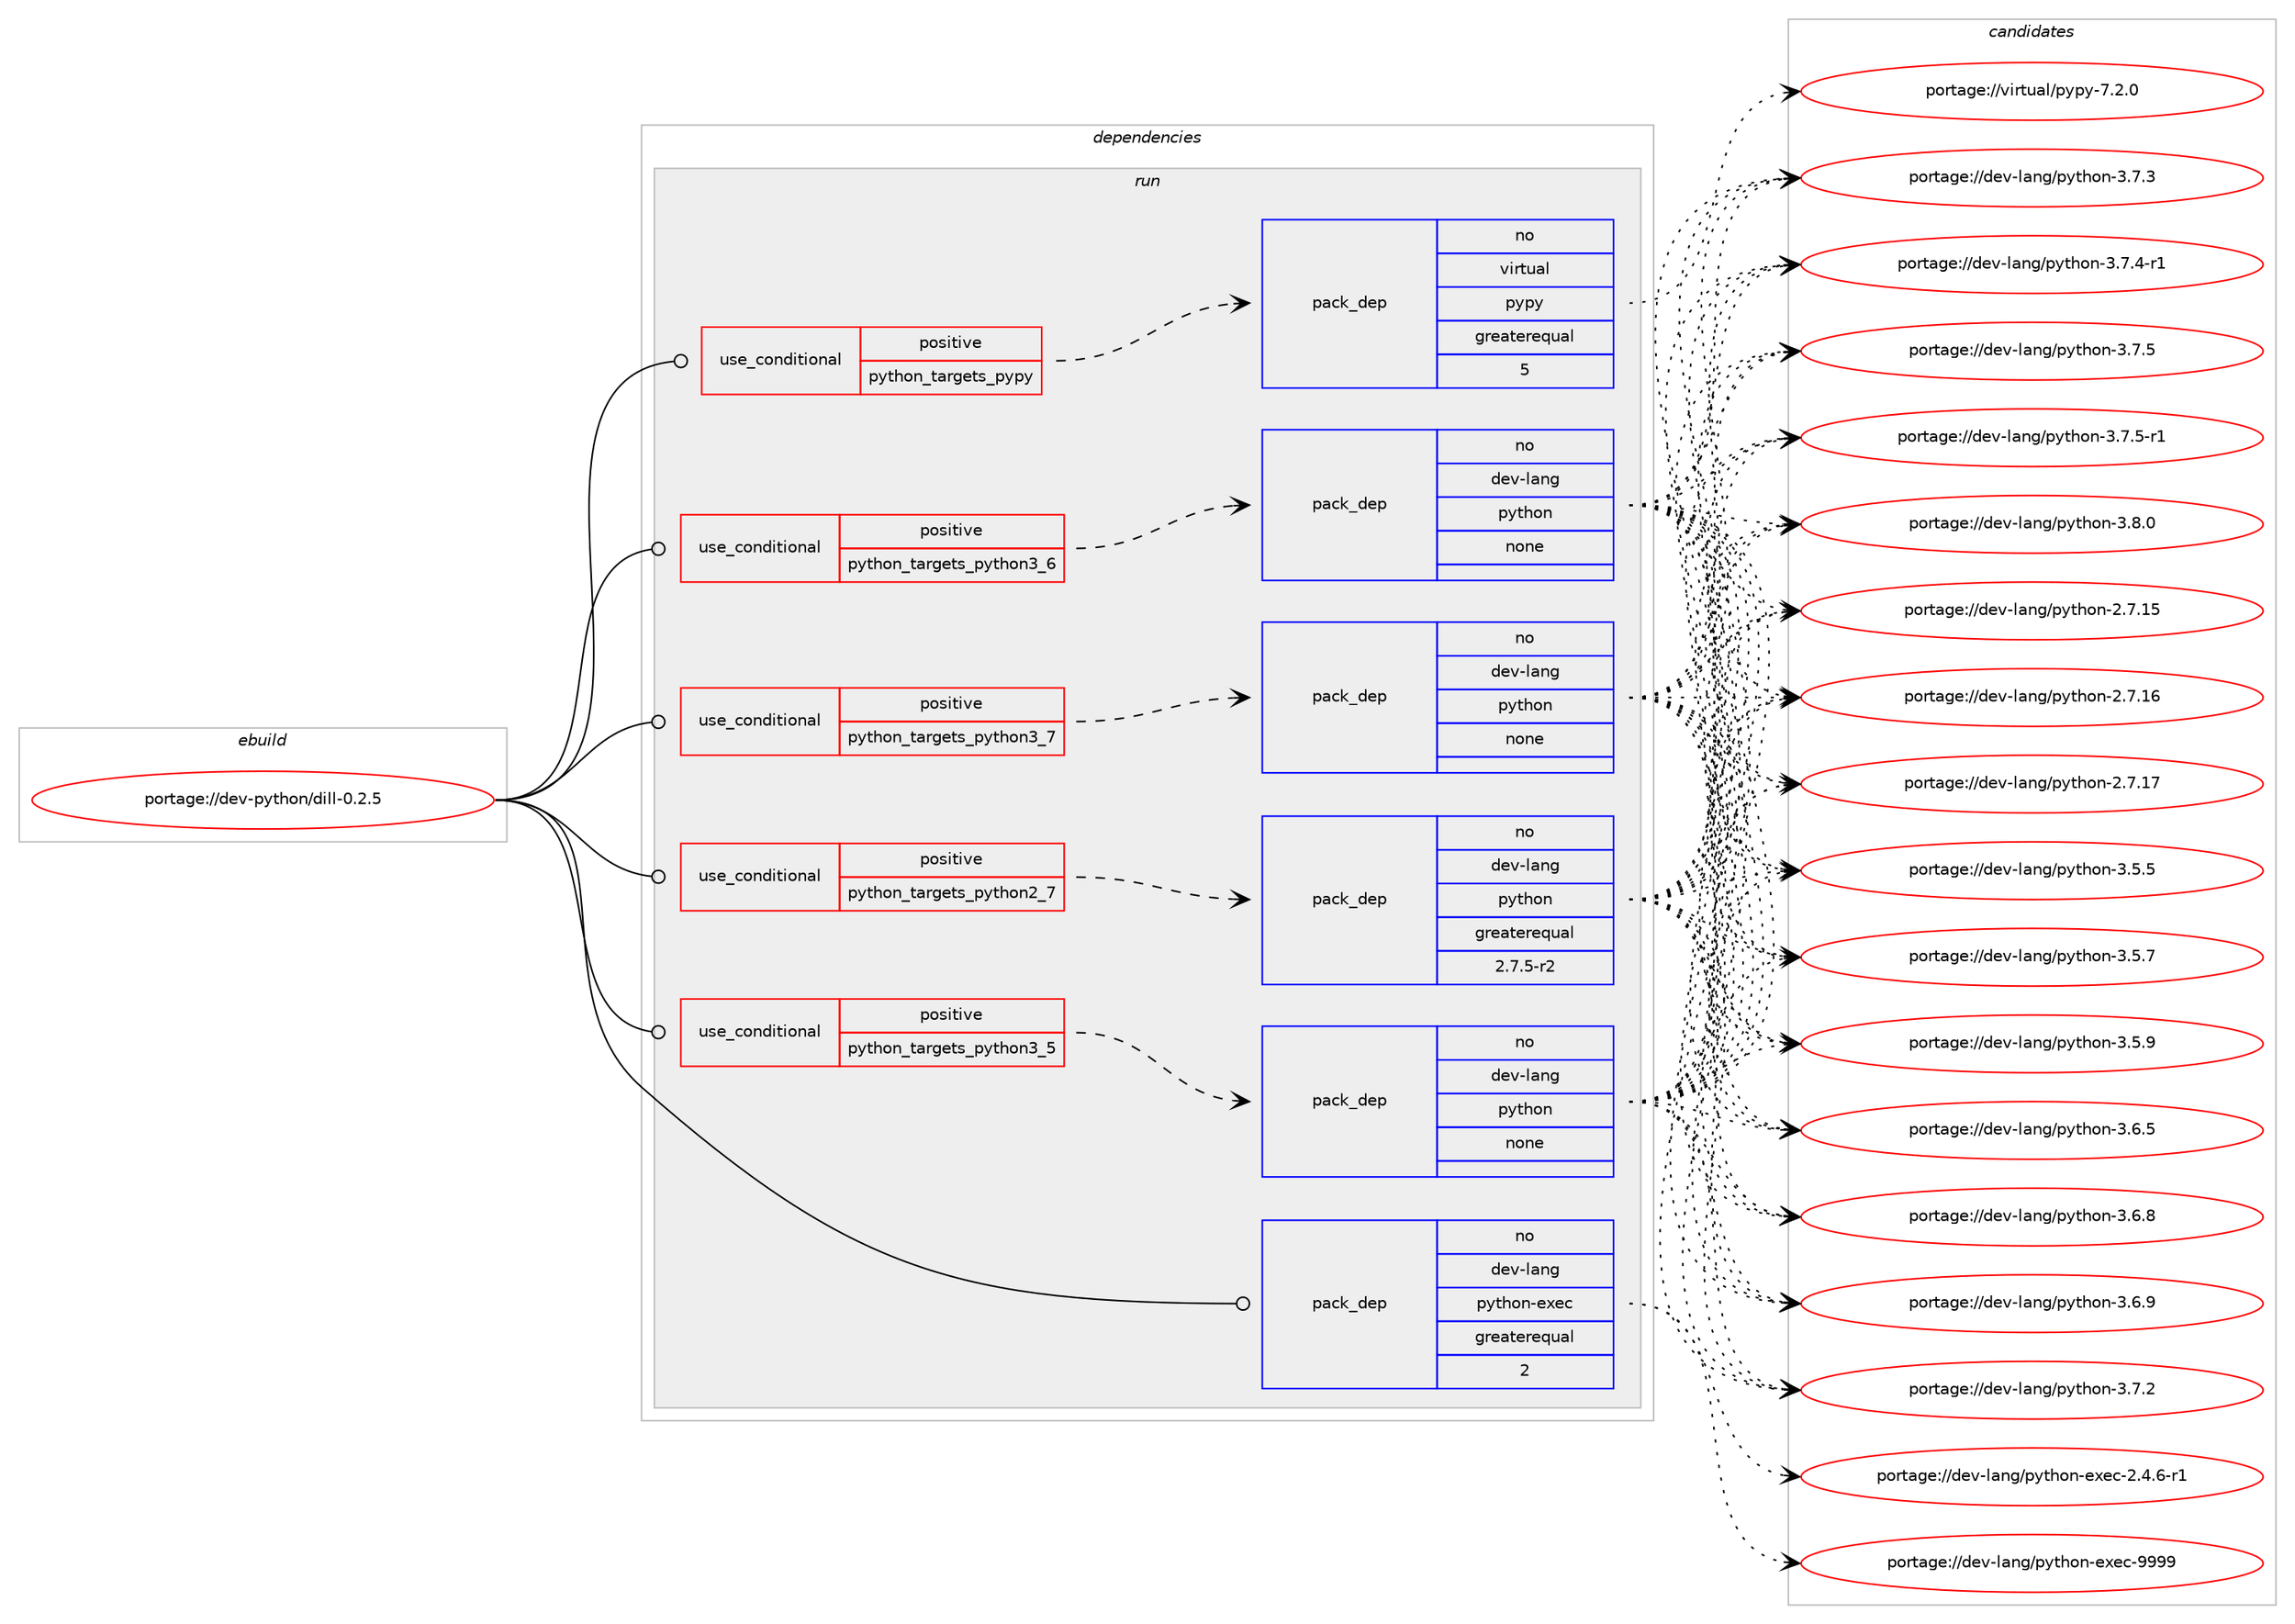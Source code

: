 digraph prolog {

# *************
# Graph options
# *************

newrank=true;
concentrate=true;
compound=true;
graph [rankdir=LR,fontname=Helvetica,fontsize=10,ranksep=1.5];#, ranksep=2.5, nodesep=0.2];
edge  [arrowhead=vee];
node  [fontname=Helvetica,fontsize=10];

# **********
# The ebuild
# **********

subgraph cluster_leftcol {
color=gray;
rank=same;
label=<<i>ebuild</i>>;
id [label="portage://dev-python/dill-0.2.5", color=red, width=4, href="../dev-python/dill-0.2.5.svg"];
}

# ****************
# The dependencies
# ****************

subgraph cluster_midcol {
color=gray;
label=<<i>dependencies</i>>;
subgraph cluster_compile {
fillcolor="#eeeeee";
style=filled;
label=<<i>compile</i>>;
}
subgraph cluster_compileandrun {
fillcolor="#eeeeee";
style=filled;
label=<<i>compile and run</i>>;
}
subgraph cluster_run {
fillcolor="#eeeeee";
style=filled;
label=<<i>run</i>>;
subgraph cond27599 {
dependency136154 [label=<<TABLE BORDER="0" CELLBORDER="1" CELLSPACING="0" CELLPADDING="4"><TR><TD ROWSPAN="3" CELLPADDING="10">use_conditional</TD></TR><TR><TD>positive</TD></TR><TR><TD>python_targets_pypy</TD></TR></TABLE>>, shape=none, color=red];
subgraph pack105240 {
dependency136155 [label=<<TABLE BORDER="0" CELLBORDER="1" CELLSPACING="0" CELLPADDING="4" WIDTH="220"><TR><TD ROWSPAN="6" CELLPADDING="30">pack_dep</TD></TR><TR><TD WIDTH="110">no</TD></TR><TR><TD>virtual</TD></TR><TR><TD>pypy</TD></TR><TR><TD>greaterequal</TD></TR><TR><TD>5</TD></TR></TABLE>>, shape=none, color=blue];
}
dependency136154:e -> dependency136155:w [weight=20,style="dashed",arrowhead="vee"];
}
id:e -> dependency136154:w [weight=20,style="solid",arrowhead="odot"];
subgraph cond27600 {
dependency136156 [label=<<TABLE BORDER="0" CELLBORDER="1" CELLSPACING="0" CELLPADDING="4"><TR><TD ROWSPAN="3" CELLPADDING="10">use_conditional</TD></TR><TR><TD>positive</TD></TR><TR><TD>python_targets_python2_7</TD></TR></TABLE>>, shape=none, color=red];
subgraph pack105241 {
dependency136157 [label=<<TABLE BORDER="0" CELLBORDER="1" CELLSPACING="0" CELLPADDING="4" WIDTH="220"><TR><TD ROWSPAN="6" CELLPADDING="30">pack_dep</TD></TR><TR><TD WIDTH="110">no</TD></TR><TR><TD>dev-lang</TD></TR><TR><TD>python</TD></TR><TR><TD>greaterequal</TD></TR><TR><TD>2.7.5-r2</TD></TR></TABLE>>, shape=none, color=blue];
}
dependency136156:e -> dependency136157:w [weight=20,style="dashed",arrowhead="vee"];
}
id:e -> dependency136156:w [weight=20,style="solid",arrowhead="odot"];
subgraph cond27601 {
dependency136158 [label=<<TABLE BORDER="0" CELLBORDER="1" CELLSPACING="0" CELLPADDING="4"><TR><TD ROWSPAN="3" CELLPADDING="10">use_conditional</TD></TR><TR><TD>positive</TD></TR><TR><TD>python_targets_python3_5</TD></TR></TABLE>>, shape=none, color=red];
subgraph pack105242 {
dependency136159 [label=<<TABLE BORDER="0" CELLBORDER="1" CELLSPACING="0" CELLPADDING="4" WIDTH="220"><TR><TD ROWSPAN="6" CELLPADDING="30">pack_dep</TD></TR><TR><TD WIDTH="110">no</TD></TR><TR><TD>dev-lang</TD></TR><TR><TD>python</TD></TR><TR><TD>none</TD></TR><TR><TD></TD></TR></TABLE>>, shape=none, color=blue];
}
dependency136158:e -> dependency136159:w [weight=20,style="dashed",arrowhead="vee"];
}
id:e -> dependency136158:w [weight=20,style="solid",arrowhead="odot"];
subgraph cond27602 {
dependency136160 [label=<<TABLE BORDER="0" CELLBORDER="1" CELLSPACING="0" CELLPADDING="4"><TR><TD ROWSPAN="3" CELLPADDING="10">use_conditional</TD></TR><TR><TD>positive</TD></TR><TR><TD>python_targets_python3_6</TD></TR></TABLE>>, shape=none, color=red];
subgraph pack105243 {
dependency136161 [label=<<TABLE BORDER="0" CELLBORDER="1" CELLSPACING="0" CELLPADDING="4" WIDTH="220"><TR><TD ROWSPAN="6" CELLPADDING="30">pack_dep</TD></TR><TR><TD WIDTH="110">no</TD></TR><TR><TD>dev-lang</TD></TR><TR><TD>python</TD></TR><TR><TD>none</TD></TR><TR><TD></TD></TR></TABLE>>, shape=none, color=blue];
}
dependency136160:e -> dependency136161:w [weight=20,style="dashed",arrowhead="vee"];
}
id:e -> dependency136160:w [weight=20,style="solid",arrowhead="odot"];
subgraph cond27603 {
dependency136162 [label=<<TABLE BORDER="0" CELLBORDER="1" CELLSPACING="0" CELLPADDING="4"><TR><TD ROWSPAN="3" CELLPADDING="10">use_conditional</TD></TR><TR><TD>positive</TD></TR><TR><TD>python_targets_python3_7</TD></TR></TABLE>>, shape=none, color=red];
subgraph pack105244 {
dependency136163 [label=<<TABLE BORDER="0" CELLBORDER="1" CELLSPACING="0" CELLPADDING="4" WIDTH="220"><TR><TD ROWSPAN="6" CELLPADDING="30">pack_dep</TD></TR><TR><TD WIDTH="110">no</TD></TR><TR><TD>dev-lang</TD></TR><TR><TD>python</TD></TR><TR><TD>none</TD></TR><TR><TD></TD></TR></TABLE>>, shape=none, color=blue];
}
dependency136162:e -> dependency136163:w [weight=20,style="dashed",arrowhead="vee"];
}
id:e -> dependency136162:w [weight=20,style="solid",arrowhead="odot"];
subgraph pack105245 {
dependency136164 [label=<<TABLE BORDER="0" CELLBORDER="1" CELLSPACING="0" CELLPADDING="4" WIDTH="220"><TR><TD ROWSPAN="6" CELLPADDING="30">pack_dep</TD></TR><TR><TD WIDTH="110">no</TD></TR><TR><TD>dev-lang</TD></TR><TR><TD>python-exec</TD></TR><TR><TD>greaterequal</TD></TR><TR><TD>2</TD></TR></TABLE>>, shape=none, color=blue];
}
id:e -> dependency136164:w [weight=20,style="solid",arrowhead="odot"];
}
}

# **************
# The candidates
# **************

subgraph cluster_choices {
rank=same;
color=gray;
label=<<i>candidates</i>>;

subgraph choice105240 {
color=black;
nodesep=1;
choiceportage1181051141161179710847112121112121455546504648 [label="portage://virtual/pypy-7.2.0", color=red, width=4,href="../virtual/pypy-7.2.0.svg"];
dependency136155:e -> choiceportage1181051141161179710847112121112121455546504648:w [style=dotted,weight="100"];
}
subgraph choice105241 {
color=black;
nodesep=1;
choiceportage10010111845108971101034711212111610411111045504655464953 [label="portage://dev-lang/python-2.7.15", color=red, width=4,href="../dev-lang/python-2.7.15.svg"];
choiceportage10010111845108971101034711212111610411111045504655464954 [label="portage://dev-lang/python-2.7.16", color=red, width=4,href="../dev-lang/python-2.7.16.svg"];
choiceportage10010111845108971101034711212111610411111045504655464955 [label="portage://dev-lang/python-2.7.17", color=red, width=4,href="../dev-lang/python-2.7.17.svg"];
choiceportage100101118451089711010347112121116104111110455146534653 [label="portage://dev-lang/python-3.5.5", color=red, width=4,href="../dev-lang/python-3.5.5.svg"];
choiceportage100101118451089711010347112121116104111110455146534655 [label="portage://dev-lang/python-3.5.7", color=red, width=4,href="../dev-lang/python-3.5.7.svg"];
choiceportage100101118451089711010347112121116104111110455146534657 [label="portage://dev-lang/python-3.5.9", color=red, width=4,href="../dev-lang/python-3.5.9.svg"];
choiceportage100101118451089711010347112121116104111110455146544653 [label="portage://dev-lang/python-3.6.5", color=red, width=4,href="../dev-lang/python-3.6.5.svg"];
choiceportage100101118451089711010347112121116104111110455146544656 [label="portage://dev-lang/python-3.6.8", color=red, width=4,href="../dev-lang/python-3.6.8.svg"];
choiceportage100101118451089711010347112121116104111110455146544657 [label="portage://dev-lang/python-3.6.9", color=red, width=4,href="../dev-lang/python-3.6.9.svg"];
choiceportage100101118451089711010347112121116104111110455146554650 [label="portage://dev-lang/python-3.7.2", color=red, width=4,href="../dev-lang/python-3.7.2.svg"];
choiceportage100101118451089711010347112121116104111110455146554651 [label="portage://dev-lang/python-3.7.3", color=red, width=4,href="../dev-lang/python-3.7.3.svg"];
choiceportage1001011184510897110103471121211161041111104551465546524511449 [label="portage://dev-lang/python-3.7.4-r1", color=red, width=4,href="../dev-lang/python-3.7.4-r1.svg"];
choiceportage100101118451089711010347112121116104111110455146554653 [label="portage://dev-lang/python-3.7.5", color=red, width=4,href="../dev-lang/python-3.7.5.svg"];
choiceportage1001011184510897110103471121211161041111104551465546534511449 [label="portage://dev-lang/python-3.7.5-r1", color=red, width=4,href="../dev-lang/python-3.7.5-r1.svg"];
choiceportage100101118451089711010347112121116104111110455146564648 [label="portage://dev-lang/python-3.8.0", color=red, width=4,href="../dev-lang/python-3.8.0.svg"];
dependency136157:e -> choiceportage10010111845108971101034711212111610411111045504655464953:w [style=dotted,weight="100"];
dependency136157:e -> choiceportage10010111845108971101034711212111610411111045504655464954:w [style=dotted,weight="100"];
dependency136157:e -> choiceportage10010111845108971101034711212111610411111045504655464955:w [style=dotted,weight="100"];
dependency136157:e -> choiceportage100101118451089711010347112121116104111110455146534653:w [style=dotted,weight="100"];
dependency136157:e -> choiceportage100101118451089711010347112121116104111110455146534655:w [style=dotted,weight="100"];
dependency136157:e -> choiceportage100101118451089711010347112121116104111110455146534657:w [style=dotted,weight="100"];
dependency136157:e -> choiceportage100101118451089711010347112121116104111110455146544653:w [style=dotted,weight="100"];
dependency136157:e -> choiceportage100101118451089711010347112121116104111110455146544656:w [style=dotted,weight="100"];
dependency136157:e -> choiceportage100101118451089711010347112121116104111110455146544657:w [style=dotted,weight="100"];
dependency136157:e -> choiceportage100101118451089711010347112121116104111110455146554650:w [style=dotted,weight="100"];
dependency136157:e -> choiceportage100101118451089711010347112121116104111110455146554651:w [style=dotted,weight="100"];
dependency136157:e -> choiceportage1001011184510897110103471121211161041111104551465546524511449:w [style=dotted,weight="100"];
dependency136157:e -> choiceportage100101118451089711010347112121116104111110455146554653:w [style=dotted,weight="100"];
dependency136157:e -> choiceportage1001011184510897110103471121211161041111104551465546534511449:w [style=dotted,weight="100"];
dependency136157:e -> choiceportage100101118451089711010347112121116104111110455146564648:w [style=dotted,weight="100"];
}
subgraph choice105242 {
color=black;
nodesep=1;
choiceportage10010111845108971101034711212111610411111045504655464953 [label="portage://dev-lang/python-2.7.15", color=red, width=4,href="../dev-lang/python-2.7.15.svg"];
choiceportage10010111845108971101034711212111610411111045504655464954 [label="portage://dev-lang/python-2.7.16", color=red, width=4,href="../dev-lang/python-2.7.16.svg"];
choiceportage10010111845108971101034711212111610411111045504655464955 [label="portage://dev-lang/python-2.7.17", color=red, width=4,href="../dev-lang/python-2.7.17.svg"];
choiceportage100101118451089711010347112121116104111110455146534653 [label="portage://dev-lang/python-3.5.5", color=red, width=4,href="../dev-lang/python-3.5.5.svg"];
choiceportage100101118451089711010347112121116104111110455146534655 [label="portage://dev-lang/python-3.5.7", color=red, width=4,href="../dev-lang/python-3.5.7.svg"];
choiceportage100101118451089711010347112121116104111110455146534657 [label="portage://dev-lang/python-3.5.9", color=red, width=4,href="../dev-lang/python-3.5.9.svg"];
choiceportage100101118451089711010347112121116104111110455146544653 [label="portage://dev-lang/python-3.6.5", color=red, width=4,href="../dev-lang/python-3.6.5.svg"];
choiceportage100101118451089711010347112121116104111110455146544656 [label="portage://dev-lang/python-3.6.8", color=red, width=4,href="../dev-lang/python-3.6.8.svg"];
choiceportage100101118451089711010347112121116104111110455146544657 [label="portage://dev-lang/python-3.6.9", color=red, width=4,href="../dev-lang/python-3.6.9.svg"];
choiceportage100101118451089711010347112121116104111110455146554650 [label="portage://dev-lang/python-3.7.2", color=red, width=4,href="../dev-lang/python-3.7.2.svg"];
choiceportage100101118451089711010347112121116104111110455146554651 [label="portage://dev-lang/python-3.7.3", color=red, width=4,href="../dev-lang/python-3.7.3.svg"];
choiceportage1001011184510897110103471121211161041111104551465546524511449 [label="portage://dev-lang/python-3.7.4-r1", color=red, width=4,href="../dev-lang/python-3.7.4-r1.svg"];
choiceportage100101118451089711010347112121116104111110455146554653 [label="portage://dev-lang/python-3.7.5", color=red, width=4,href="../dev-lang/python-3.7.5.svg"];
choiceportage1001011184510897110103471121211161041111104551465546534511449 [label="portage://dev-lang/python-3.7.5-r1", color=red, width=4,href="../dev-lang/python-3.7.5-r1.svg"];
choiceportage100101118451089711010347112121116104111110455146564648 [label="portage://dev-lang/python-3.8.0", color=red, width=4,href="../dev-lang/python-3.8.0.svg"];
dependency136159:e -> choiceportage10010111845108971101034711212111610411111045504655464953:w [style=dotted,weight="100"];
dependency136159:e -> choiceportage10010111845108971101034711212111610411111045504655464954:w [style=dotted,weight="100"];
dependency136159:e -> choiceportage10010111845108971101034711212111610411111045504655464955:w [style=dotted,weight="100"];
dependency136159:e -> choiceportage100101118451089711010347112121116104111110455146534653:w [style=dotted,weight="100"];
dependency136159:e -> choiceportage100101118451089711010347112121116104111110455146534655:w [style=dotted,weight="100"];
dependency136159:e -> choiceportage100101118451089711010347112121116104111110455146534657:w [style=dotted,weight="100"];
dependency136159:e -> choiceportage100101118451089711010347112121116104111110455146544653:w [style=dotted,weight="100"];
dependency136159:e -> choiceportage100101118451089711010347112121116104111110455146544656:w [style=dotted,weight="100"];
dependency136159:e -> choiceportage100101118451089711010347112121116104111110455146544657:w [style=dotted,weight="100"];
dependency136159:e -> choiceportage100101118451089711010347112121116104111110455146554650:w [style=dotted,weight="100"];
dependency136159:e -> choiceportage100101118451089711010347112121116104111110455146554651:w [style=dotted,weight="100"];
dependency136159:e -> choiceportage1001011184510897110103471121211161041111104551465546524511449:w [style=dotted,weight="100"];
dependency136159:e -> choiceportage100101118451089711010347112121116104111110455146554653:w [style=dotted,weight="100"];
dependency136159:e -> choiceportage1001011184510897110103471121211161041111104551465546534511449:w [style=dotted,weight="100"];
dependency136159:e -> choiceportage100101118451089711010347112121116104111110455146564648:w [style=dotted,weight="100"];
}
subgraph choice105243 {
color=black;
nodesep=1;
choiceportage10010111845108971101034711212111610411111045504655464953 [label="portage://dev-lang/python-2.7.15", color=red, width=4,href="../dev-lang/python-2.7.15.svg"];
choiceportage10010111845108971101034711212111610411111045504655464954 [label="portage://dev-lang/python-2.7.16", color=red, width=4,href="../dev-lang/python-2.7.16.svg"];
choiceportage10010111845108971101034711212111610411111045504655464955 [label="portage://dev-lang/python-2.7.17", color=red, width=4,href="../dev-lang/python-2.7.17.svg"];
choiceportage100101118451089711010347112121116104111110455146534653 [label="portage://dev-lang/python-3.5.5", color=red, width=4,href="../dev-lang/python-3.5.5.svg"];
choiceportage100101118451089711010347112121116104111110455146534655 [label="portage://dev-lang/python-3.5.7", color=red, width=4,href="../dev-lang/python-3.5.7.svg"];
choiceportage100101118451089711010347112121116104111110455146534657 [label="portage://dev-lang/python-3.5.9", color=red, width=4,href="../dev-lang/python-3.5.9.svg"];
choiceportage100101118451089711010347112121116104111110455146544653 [label="portage://dev-lang/python-3.6.5", color=red, width=4,href="../dev-lang/python-3.6.5.svg"];
choiceportage100101118451089711010347112121116104111110455146544656 [label="portage://dev-lang/python-3.6.8", color=red, width=4,href="../dev-lang/python-3.6.8.svg"];
choiceportage100101118451089711010347112121116104111110455146544657 [label="portage://dev-lang/python-3.6.9", color=red, width=4,href="../dev-lang/python-3.6.9.svg"];
choiceportage100101118451089711010347112121116104111110455146554650 [label="portage://dev-lang/python-3.7.2", color=red, width=4,href="../dev-lang/python-3.7.2.svg"];
choiceportage100101118451089711010347112121116104111110455146554651 [label="portage://dev-lang/python-3.7.3", color=red, width=4,href="../dev-lang/python-3.7.3.svg"];
choiceportage1001011184510897110103471121211161041111104551465546524511449 [label="portage://dev-lang/python-3.7.4-r1", color=red, width=4,href="../dev-lang/python-3.7.4-r1.svg"];
choiceportage100101118451089711010347112121116104111110455146554653 [label="portage://dev-lang/python-3.7.5", color=red, width=4,href="../dev-lang/python-3.7.5.svg"];
choiceportage1001011184510897110103471121211161041111104551465546534511449 [label="portage://dev-lang/python-3.7.5-r1", color=red, width=4,href="../dev-lang/python-3.7.5-r1.svg"];
choiceportage100101118451089711010347112121116104111110455146564648 [label="portage://dev-lang/python-3.8.0", color=red, width=4,href="../dev-lang/python-3.8.0.svg"];
dependency136161:e -> choiceportage10010111845108971101034711212111610411111045504655464953:w [style=dotted,weight="100"];
dependency136161:e -> choiceportage10010111845108971101034711212111610411111045504655464954:w [style=dotted,weight="100"];
dependency136161:e -> choiceportage10010111845108971101034711212111610411111045504655464955:w [style=dotted,weight="100"];
dependency136161:e -> choiceportage100101118451089711010347112121116104111110455146534653:w [style=dotted,weight="100"];
dependency136161:e -> choiceportage100101118451089711010347112121116104111110455146534655:w [style=dotted,weight="100"];
dependency136161:e -> choiceportage100101118451089711010347112121116104111110455146534657:w [style=dotted,weight="100"];
dependency136161:e -> choiceportage100101118451089711010347112121116104111110455146544653:w [style=dotted,weight="100"];
dependency136161:e -> choiceportage100101118451089711010347112121116104111110455146544656:w [style=dotted,weight="100"];
dependency136161:e -> choiceportage100101118451089711010347112121116104111110455146544657:w [style=dotted,weight="100"];
dependency136161:e -> choiceportage100101118451089711010347112121116104111110455146554650:w [style=dotted,weight="100"];
dependency136161:e -> choiceportage100101118451089711010347112121116104111110455146554651:w [style=dotted,weight="100"];
dependency136161:e -> choiceportage1001011184510897110103471121211161041111104551465546524511449:w [style=dotted,weight="100"];
dependency136161:e -> choiceportage100101118451089711010347112121116104111110455146554653:w [style=dotted,weight="100"];
dependency136161:e -> choiceportage1001011184510897110103471121211161041111104551465546534511449:w [style=dotted,weight="100"];
dependency136161:e -> choiceportage100101118451089711010347112121116104111110455146564648:w [style=dotted,weight="100"];
}
subgraph choice105244 {
color=black;
nodesep=1;
choiceportage10010111845108971101034711212111610411111045504655464953 [label="portage://dev-lang/python-2.7.15", color=red, width=4,href="../dev-lang/python-2.7.15.svg"];
choiceportage10010111845108971101034711212111610411111045504655464954 [label="portage://dev-lang/python-2.7.16", color=red, width=4,href="../dev-lang/python-2.7.16.svg"];
choiceportage10010111845108971101034711212111610411111045504655464955 [label="portage://dev-lang/python-2.7.17", color=red, width=4,href="../dev-lang/python-2.7.17.svg"];
choiceportage100101118451089711010347112121116104111110455146534653 [label="portage://dev-lang/python-3.5.5", color=red, width=4,href="../dev-lang/python-3.5.5.svg"];
choiceportage100101118451089711010347112121116104111110455146534655 [label="portage://dev-lang/python-3.5.7", color=red, width=4,href="../dev-lang/python-3.5.7.svg"];
choiceportage100101118451089711010347112121116104111110455146534657 [label="portage://dev-lang/python-3.5.9", color=red, width=4,href="../dev-lang/python-3.5.9.svg"];
choiceportage100101118451089711010347112121116104111110455146544653 [label="portage://dev-lang/python-3.6.5", color=red, width=4,href="../dev-lang/python-3.6.5.svg"];
choiceportage100101118451089711010347112121116104111110455146544656 [label="portage://dev-lang/python-3.6.8", color=red, width=4,href="../dev-lang/python-3.6.8.svg"];
choiceportage100101118451089711010347112121116104111110455146544657 [label="portage://dev-lang/python-3.6.9", color=red, width=4,href="../dev-lang/python-3.6.9.svg"];
choiceportage100101118451089711010347112121116104111110455146554650 [label="portage://dev-lang/python-3.7.2", color=red, width=4,href="../dev-lang/python-3.7.2.svg"];
choiceportage100101118451089711010347112121116104111110455146554651 [label="portage://dev-lang/python-3.7.3", color=red, width=4,href="../dev-lang/python-3.7.3.svg"];
choiceportage1001011184510897110103471121211161041111104551465546524511449 [label="portage://dev-lang/python-3.7.4-r1", color=red, width=4,href="../dev-lang/python-3.7.4-r1.svg"];
choiceportage100101118451089711010347112121116104111110455146554653 [label="portage://dev-lang/python-3.7.5", color=red, width=4,href="../dev-lang/python-3.7.5.svg"];
choiceportage1001011184510897110103471121211161041111104551465546534511449 [label="portage://dev-lang/python-3.7.5-r1", color=red, width=4,href="../dev-lang/python-3.7.5-r1.svg"];
choiceportage100101118451089711010347112121116104111110455146564648 [label="portage://dev-lang/python-3.8.0", color=red, width=4,href="../dev-lang/python-3.8.0.svg"];
dependency136163:e -> choiceportage10010111845108971101034711212111610411111045504655464953:w [style=dotted,weight="100"];
dependency136163:e -> choiceportage10010111845108971101034711212111610411111045504655464954:w [style=dotted,weight="100"];
dependency136163:e -> choiceportage10010111845108971101034711212111610411111045504655464955:w [style=dotted,weight="100"];
dependency136163:e -> choiceportage100101118451089711010347112121116104111110455146534653:w [style=dotted,weight="100"];
dependency136163:e -> choiceportage100101118451089711010347112121116104111110455146534655:w [style=dotted,weight="100"];
dependency136163:e -> choiceportage100101118451089711010347112121116104111110455146534657:w [style=dotted,weight="100"];
dependency136163:e -> choiceportage100101118451089711010347112121116104111110455146544653:w [style=dotted,weight="100"];
dependency136163:e -> choiceportage100101118451089711010347112121116104111110455146544656:w [style=dotted,weight="100"];
dependency136163:e -> choiceportage100101118451089711010347112121116104111110455146544657:w [style=dotted,weight="100"];
dependency136163:e -> choiceportage100101118451089711010347112121116104111110455146554650:w [style=dotted,weight="100"];
dependency136163:e -> choiceportage100101118451089711010347112121116104111110455146554651:w [style=dotted,weight="100"];
dependency136163:e -> choiceportage1001011184510897110103471121211161041111104551465546524511449:w [style=dotted,weight="100"];
dependency136163:e -> choiceportage100101118451089711010347112121116104111110455146554653:w [style=dotted,weight="100"];
dependency136163:e -> choiceportage1001011184510897110103471121211161041111104551465546534511449:w [style=dotted,weight="100"];
dependency136163:e -> choiceportage100101118451089711010347112121116104111110455146564648:w [style=dotted,weight="100"];
}
subgraph choice105245 {
color=black;
nodesep=1;
choiceportage10010111845108971101034711212111610411111045101120101994550465246544511449 [label="portage://dev-lang/python-exec-2.4.6-r1", color=red, width=4,href="../dev-lang/python-exec-2.4.6-r1.svg"];
choiceportage10010111845108971101034711212111610411111045101120101994557575757 [label="portage://dev-lang/python-exec-9999", color=red, width=4,href="../dev-lang/python-exec-9999.svg"];
dependency136164:e -> choiceportage10010111845108971101034711212111610411111045101120101994550465246544511449:w [style=dotted,weight="100"];
dependency136164:e -> choiceportage10010111845108971101034711212111610411111045101120101994557575757:w [style=dotted,weight="100"];
}
}

}
